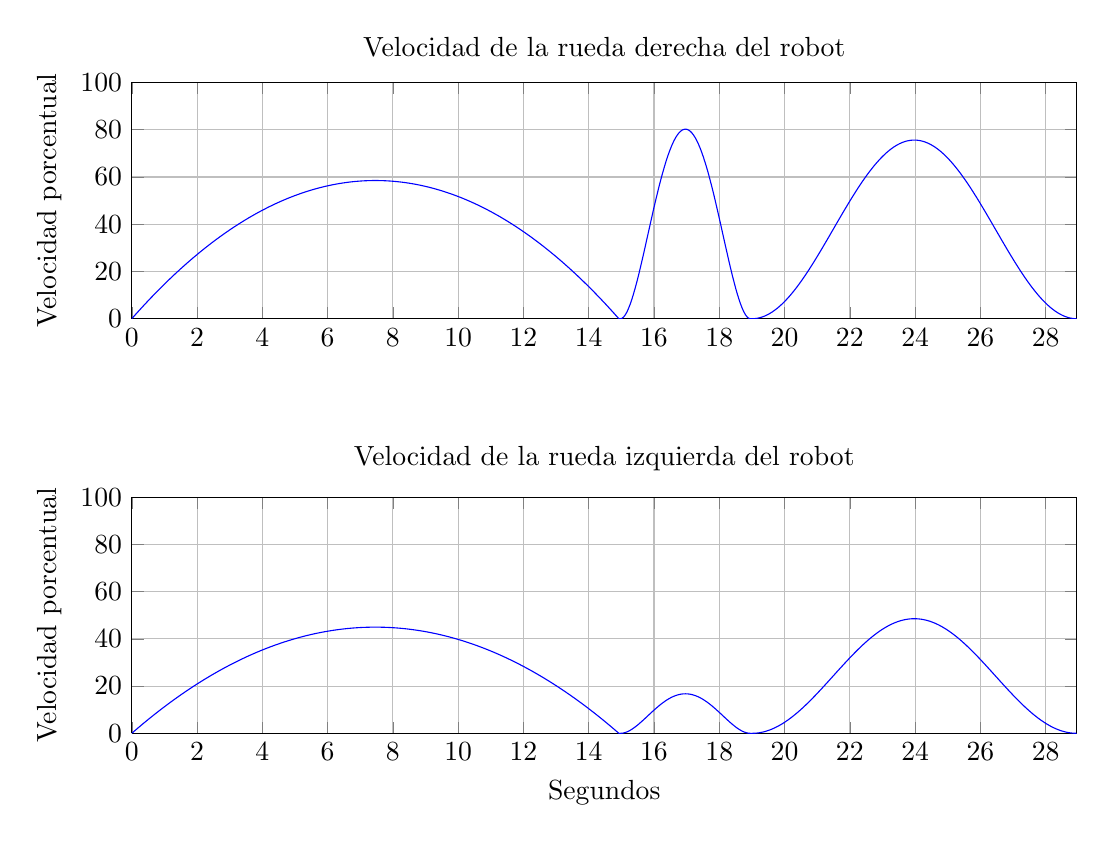 % This file was created by matlab2tikz.
%
%The latest updates can be retrieved from
%  http://www.mathworks.com/matlabcentral/fileexchange/22022-matlab2tikz-matlab2tikz
%where you can also make suggestions and rate matlab2tikz.
%
\begin{tikzpicture}

\begin{axis}[%
width=12cm,
height=3cm,
at={(0.758in,2.554in)},
scale only axis,
separate axis lines,
every outer x axis line/.append style={black},
every x tick label/.append style={font=\color{black}},
xmin=0,
xmax=28.95,
xmajorgrids,
every outer y axis line/.append style={black},
every y tick label/.append style={font=\color{black}},
ymin=0,
ymax=100,
ylabel={Velocidad porcentual},
ymajorgrids,
axis background/.style={fill=white},
title={Velocidad de la rueda derecha del robot}
]
\addplot [color=blue,solid,forget plot]
  table[row sep=crcr]{%
0	0\\
0.05	0.777\\
0.099	1.55\\
0.149	2.317\\
0.199	3.078\\
0.249	3.835\\
0.298	4.586\\
0.348	5.333\\
0.398	6.074\\
0.448	6.809\\
0.497	7.54\\
0.547	8.265\\
0.597	8.986\\
0.647	9.701\\
0.696	10.41\\
0.746	11.115\\
0.796	11.814\\
0.846	12.509\\
0.895	13.198\\
0.945	13.881\\
0.995	14.56\\
1.045	15.233\\
1.094	15.902\\
1.144	16.565\\
1.194	17.222\\
1.244	17.875\\
1.293	18.522\\
1.343	19.165\\
1.393	19.802\\
1.443	20.433\\
1.492	21.06\\
1.542	21.681\\
1.592	22.298\\
1.642	22.909\\
1.691	23.514\\
1.741	24.115\\
1.791	24.71\\
1.84	25.301\\
1.89	25.886\\
1.94	26.465\\
1.99	27.04\\
2.039	27.609\\
2.089	28.174\\
2.139	28.733\\
2.189	29.286\\
2.238	29.835\\
2.288	30.378\\
2.338	30.917\\
2.388	31.45\\
2.437	31.977\\
2.487	32.5\\
2.537	33.017\\
2.587	33.53\\
2.636	34.037\\
2.686	34.538\\
2.736	35.035\\
2.786	35.526\\
2.835	36.013\\
2.885	36.494\\
2.935	36.969\\
2.985	37.44\\
3.034	37.905\\
3.084	38.366\\
3.134	38.821\\
3.184	39.27\\
3.233	39.715\\
3.283	40.154\\
3.333	40.589\\
3.383	41.018\\
3.432	41.441\\
3.482	41.86\\
3.532	42.273\\
3.581	42.682\\
3.631	43.085\\
3.681	43.482\\
3.731	43.875\\
3.78	44.262\\
3.83	44.645\\
3.88	45.022\\
3.93	45.393\\
3.979	45.76\\
4.029	46.121\\
4.079	46.478\\
4.129	46.829\\
4.178	47.174\\
4.228	47.515\\
4.278	47.85\\
4.328	48.181\\
4.377	48.506\\
4.427	48.825\\
4.477	49.14\\
4.527	49.449\\
4.576	49.754\\
4.626	50.053\\
4.676	50.346\\
4.726	50.635\\
4.775	50.918\\
4.825	51.197\\
4.875	51.47\\
4.925	51.737\\
4.974	52\\
5.024	52.257\\
5.074	52.51\\
5.123	52.757\\
5.173	52.998\\
5.223	53.235\\
5.273	53.466\\
5.322	53.693\\
5.372	53.914\\
5.422	54.129\\
5.472	54.34\\
5.521	54.545\\
5.571	54.746\\
5.621	54.941\\
5.671	55.13\\
5.72	55.315\\
5.77	55.494\\
5.82	55.669\\
5.87	55.838\\
5.919	56.001\\
5.969	56.16\\
6.019	56.313\\
6.069	56.462\\
6.118	56.605\\
6.168	56.742\\
6.218	56.875\\
6.268	57.002\\
6.317	57.125\\
6.367	57.242\\
6.417	57.353\\
6.467	57.46\\
6.516	57.561\\
6.566	57.658\\
6.616	57.749\\
6.666	57.834\\
6.715	57.915\\
6.765	57.99\\
6.815	58.061\\
6.864	58.126\\
6.914	58.185\\
6.964	58.24\\
7.014	58.289\\
7.063	58.334\\
7.113	58.373\\
7.163	58.406\\
7.213	58.435\\
7.262	58.458\\
7.312	58.477\\
7.362	58.49\\
7.412	58.497\\
7.461	58.5\\
7.511	58.497\\
7.561	58.49\\
7.611	58.477\\
7.66	58.458\\
7.71	58.435\\
7.76	58.406\\
7.81	58.373\\
7.859	58.334\\
7.909	58.289\\
7.959	58.24\\
8.009	58.185\\
8.058	58.126\\
8.108	58.061\\
8.158	57.99\\
8.208	57.915\\
8.257	57.834\\
8.307	57.749\\
8.357	57.658\\
8.407	57.561\\
8.456	57.46\\
8.506	57.353\\
8.556	57.242\\
8.605	57.125\\
8.655	57.002\\
8.705	56.875\\
8.755	56.742\\
8.804	56.605\\
8.854	56.462\\
8.904	56.313\\
8.954	56.16\\
9.003	56.001\\
9.053	55.838\\
9.103	55.669\\
9.153	55.494\\
9.202	55.315\\
9.252	55.13\\
9.302	54.941\\
9.352	54.746\\
9.401	54.545\\
9.451	54.34\\
9.501	54.129\\
9.551	53.914\\
9.6	53.693\\
9.65	53.466\\
9.7	53.235\\
9.75	52.998\\
9.799	52.757\\
9.849	52.51\\
9.899	52.257\\
9.949	52\\
9.998	51.737\\
10.048	51.47\\
10.098	51.197\\
10.148	50.918\\
10.197	50.635\\
10.247	50.346\\
10.297	50.053\\
10.346	49.754\\
10.396	49.449\\
10.446	49.14\\
10.496	48.825\\
10.545	48.506\\
10.595	48.181\\
10.645	47.85\\
10.695	47.515\\
10.744	47.174\\
10.794	46.829\\
10.844	46.478\\
10.894	46.121\\
10.943	45.76\\
10.993	45.393\\
11.043	45.022\\
11.093	44.645\\
11.142	44.262\\
11.192	43.875\\
11.242	43.482\\
11.292	43.085\\
11.341	42.682\\
11.391	42.273\\
11.441	41.86\\
11.491	41.441\\
11.54	41.018\\
11.59	40.589\\
11.64	40.154\\
11.69	39.715\\
11.739	39.27\\
11.789	38.821\\
11.839	38.366\\
11.889	37.905\\
11.938	37.44\\
11.988	36.969\\
12.038	36.494\\
12.087	36.013\\
12.137	35.526\\
12.187	35.035\\
12.237	34.538\\
12.286	34.037\\
12.336	33.53\\
12.386	33.017\\
12.436	32.5\\
12.485	31.977\\
12.535	31.45\\
12.585	30.917\\
12.635	30.378\\
12.684	29.835\\
12.734	29.286\\
12.784	28.733\\
12.834	28.174\\
12.883	27.609\\
12.933	27.04\\
12.983	26.465\\
13.033	25.886\\
13.082	25.301\\
13.132	24.71\\
13.182	24.115\\
13.232	23.514\\
13.281	22.909\\
13.331	22.298\\
13.381	21.681\\
13.431	21.06\\
13.48	20.433\\
13.53	19.802\\
13.58	19.165\\
13.63	18.522\\
13.679	17.875\\
13.729	17.222\\
13.779	16.565\\
13.828	15.902\\
13.878	15.233\\
13.928	14.56\\
13.978	13.881\\
14.027	13.198\\
14.077	12.509\\
14.127	11.814\\
14.177	11.115\\
14.226	10.41\\
14.276	9.701\\
14.326	8.986\\
14.376	8.265\\
14.425	7.54\\
14.475	6.809\\
14.525	6.074\\
14.575	5.333\\
14.624	4.586\\
14.674	3.835\\
14.724	3.078\\
14.774	2.317\\
14.823	1.55\\
14.873	0.777\\
14.923	0\\
14.973	0\\
15.022	0.196\\
15.072	0.763\\
15.122	1.673\\
15.172	2.897\\
15.221	4.408\\
15.271	6.18\\
15.321	8.186\\
15.37	10.401\\
15.42	12.8\\
15.47	15.361\\
15.52	18.06\\
15.569	20.874\\
15.619	23.783\\
15.669	26.765\\
15.719	29.801\\
15.768	32.872\\
15.818	35.958\\
15.868	39.044\\
15.918	42.11\\
15.967	45.142\\
16.017	48.124\\
16.067	51.042\\
16.117	53.88\\
16.166	56.627\\
16.216	59.269\\
16.266	61.795\\
16.316	64.195\\
16.365	66.458\\
16.415	68.574\\
16.465	70.535\\
16.515	72.333\\
16.564	73.961\\
16.614	75.413\\
16.664	76.682\\
16.714	77.765\\
16.763	78.656\\
16.813	79.353\\
16.863	79.852\\
16.913	80.153\\
16.962	80.253\\
17.012	80.153\\
17.062	79.852\\
17.111	79.353\\
17.161	78.656\\
17.211	77.765\\
17.261	76.682\\
17.31	75.413\\
17.36	73.961\\
17.41	72.333\\
17.46	70.535\\
17.509	68.574\\
17.559	66.458\\
17.609	64.195\\
17.659	61.795\\
17.708	59.269\\
17.758	56.627\\
17.808	53.88\\
17.858	51.042\\
17.907	48.124\\
17.957	45.142\\
18.007	42.11\\
18.057	39.044\\
18.106	35.958\\
18.156	32.872\\
18.206	29.801\\
18.256	26.765\\
18.305	23.783\\
18.355	20.874\\
18.405	18.06\\
18.455	15.361\\
18.504	12.8\\
18.554	10.401\\
18.604	8.186\\
18.654	6.18\\
18.703	4.408\\
18.753	2.897\\
18.803	1.673\\
18.852	0.763\\
18.902	0.196\\
18.952	0\\
19.002	0\\
19.051	0.019\\
19.101	0.075\\
19.151	0.168\\
19.201	0.298\\
19.25	0.466\\
19.3	0.67\\
19.35	0.911\\
19.4	1.188\\
19.449	1.501\\
19.499	1.851\\
19.549	2.235\\
19.599	2.655\\
19.648	3.11\\
19.698	3.599\\
19.748	4.121\\
19.798	4.677\\
19.847	5.265\\
19.897	5.886\\
19.947	6.538\\
19.997	7.221\\
20.046	7.934\\
20.096	8.677\\
20.146	9.448\\
20.196	10.248\\
20.245	11.074\\
20.295	11.927\\
20.345	12.806\\
20.395	13.709\\
20.444	14.636\\
20.494	15.586\\
20.544	16.558\\
20.593	17.551\\
20.643	18.563\\
20.693	19.595\\
20.743	20.645\\
20.792	21.711\\
20.842	22.794\\
20.892	23.891\\
20.942	25.003\\
20.991	26.126\\
21.041	27.262\\
21.091	28.407\\
21.141	29.562\\
21.19	30.725\\
21.24	31.896\\
21.29	33.071\\
21.34	34.252\\
21.389	35.436\\
21.439	36.623\\
21.489	37.81\\
21.539	38.998\\
21.588	40.184\\
21.638	41.369\\
21.688	42.549\\
21.738	43.725\\
21.787	44.895\\
21.837	46.058\\
21.887	47.213\\
21.937	48.359\\
21.986	49.494\\
22.036	50.618\\
22.086	51.729\\
22.136	52.827\\
22.185	53.909\\
22.235	54.976\\
22.285	56.026\\
22.334	57.057\\
22.384	58.07\\
22.434	59.063\\
22.484	60.035\\
22.533	60.985\\
22.583	61.912\\
22.633	62.815\\
22.683	63.693\\
22.732	64.546\\
22.782	65.373\\
22.832	66.172\\
22.882	66.944\\
22.931	67.686\\
22.981	68.4\\
23.031	69.083\\
23.081	69.735\\
23.13	70.355\\
23.18	70.944\\
23.23	71.5\\
23.28	72.022\\
23.329	72.511\\
23.379	72.966\\
23.429	73.385\\
23.479	73.77\\
23.528	74.119\\
23.578	74.433\\
23.628	74.71\\
23.678	74.951\\
23.727	75.155\\
23.777	75.323\\
23.827	75.453\\
23.877	75.546\\
23.926	75.602\\
23.976	75.621\\
24.026	75.602\\
24.075	75.546\\
24.125	75.453\\
24.175	75.323\\
24.225	75.155\\
24.274	74.951\\
24.324	74.71\\
24.374	74.433\\
24.424	74.119\\
24.473	73.77\\
24.523	73.385\\
24.573	72.966\\
24.623	72.511\\
24.672	72.022\\
24.722	71.5\\
24.772	70.944\\
24.822	70.355\\
24.871	69.735\\
24.921	69.083\\
24.971	68.4\\
25.021	67.686\\
25.07	66.944\\
25.12	66.172\\
25.17	65.373\\
25.22	64.546\\
25.269	63.693\\
25.319	62.815\\
25.369	61.912\\
25.419	60.985\\
25.468	60.035\\
25.518	59.063\\
25.568	58.07\\
25.617	57.057\\
25.667	56.026\\
25.717	54.976\\
25.767	53.909\\
25.816	52.827\\
25.866	51.729\\
25.916	50.618\\
25.966	49.494\\
26.015	48.359\\
26.065	47.213\\
26.115	46.058\\
26.165	44.895\\
26.214	43.725\\
26.264	42.549\\
26.314	41.369\\
26.364	40.184\\
26.413	38.998\\
26.463	37.81\\
26.513	36.623\\
26.563	35.436\\
26.612	34.252\\
26.662	33.071\\
26.712	31.896\\
26.762	30.725\\
26.811	29.562\\
26.861	28.407\\
26.911	27.262\\
26.961	26.126\\
27.01	25.003\\
27.06	23.891\\
27.11	22.794\\
27.16	21.711\\
27.209	20.645\\
27.259	19.595\\
27.309	18.563\\
27.358	17.551\\
27.408	16.558\\
27.458	15.586\\
27.508	14.636\\
27.557	13.709\\
27.607	12.806\\
27.657	11.927\\
27.707	11.074\\
27.756	10.248\\
27.806	9.448\\
27.856	8.677\\
27.906	7.934\\
27.955	7.221\\
28.005	6.538\\
28.055	5.886\\
28.105	5.265\\
28.154	4.677\\
28.204	4.121\\
28.254	3.599\\
28.304	3.11\\
28.353	2.655\\
28.403	2.235\\
28.453	1.851\\
28.503	1.501\\
28.552	1.188\\
28.602	0.911\\
28.652	0.67\\
28.702	0.466\\
28.751	0.298\\
28.801	0.168\\
28.851	0.075\\
28.901	0.019\\
28.95	0\\
};
\end{axis}

\begin{axis}[%
width=12cm,
height=3cm,
at={(0.758in,0.481in)},
scale only axis,
separate axis lines,
every outer x axis line/.append style={black},
every x tick label/.append style={font=\color{black}},
xmin=0,
xmax=28.95,
xlabel={Segundos},
xmajorgrids,
every outer y axis line/.append style={black},
every y tick label/.append style={font=\color{black}},
ymin=0,
ymax=100,
ylabel={Velocidad porcentual},
ymajorgrids,
axis background/.style={fill=white},
title={Velocidad de la rueda izquierda del robot}
]
\addplot [color=blue,solid,forget plot]
  table[row sep=crcr]{%
0	0\\
0.05	0.597\\
0.099	1.191\\
0.149	1.78\\
0.199	2.365\\
0.249	2.947\\
0.298	3.524\\
0.348	4.097\\
0.398	4.667\\
0.448	5.232\\
0.497	5.793\\
0.547	6.351\\
0.597	6.904\\
0.647	7.453\\
0.696	7.999\\
0.746	8.54\\
0.796	9.078\\
0.846	9.611\\
0.895	10.14\\
0.945	10.666\\
0.995	11.187\\
1.045	11.705\\
1.094	12.218\\
1.144	12.727\\
1.194	13.233\\
1.244	13.734\\
1.293	14.232\\
1.343	14.725\\
1.393	15.214\\
1.443	15.7\\
1.492	16.181\\
1.542	16.659\\
1.592	17.132\\
1.642	17.602\\
1.691	18.067\\
1.741	18.529\\
1.791	18.986\\
1.84	19.44\\
1.89	19.889\\
1.94	20.335\\
1.99	20.776\\
2.039	21.214\\
2.089	21.647\\
2.139	22.077\\
2.189	22.502\\
2.238	22.924\\
2.288	23.341\\
2.338	23.755\\
2.388	24.164\\
2.437	24.57\\
2.487	24.971\\
2.537	25.369\\
2.587	25.762\\
2.636	26.152\\
2.686	26.537\\
2.736	26.919\\
2.786	27.297\\
2.835	27.67\\
2.885	28.04\\
2.935	28.405\\
2.985	28.767\\
3.034	29.124\\
3.084	29.478\\
3.134	29.828\\
3.184	30.173\\
3.233	30.515\\
3.283	30.852\\
3.333	31.186\\
3.383	31.516\\
3.432	31.841\\
3.482	32.163\\
3.532	32.481\\
3.581	32.794\\
3.631	33.104\\
3.681	33.41\\
3.731	33.711\\
3.78	34.009\\
3.83	34.303\\
3.88	34.592\\
3.93	34.878\\
3.979	35.16\\
4.029	35.437\\
4.079	35.711\\
4.129	35.981\\
4.178	36.246\\
4.228	36.508\\
4.278	36.766\\
4.328	37.019\\
4.377	37.269\\
4.427	37.515\\
4.477	37.757\\
4.527	37.994\\
4.576	38.228\\
4.626	38.458\\
4.676	38.683\\
4.726	38.905\\
4.775	39.123\\
4.825	39.337\\
4.875	39.546\\
4.925	39.752\\
4.974	39.954\\
5.024	40.152\\
5.074	40.346\\
5.123	40.535\\
5.173	40.721\\
5.223	40.903\\
5.273	41.081\\
5.322	41.255\\
5.372	41.424\\
5.422	41.59\\
5.472	41.752\\
5.521	41.91\\
5.571	42.064\\
5.621	42.213\\
5.671	42.359\\
5.72	42.501\\
5.77	42.639\\
5.82	42.773\\
5.87	42.903\\
5.919	43.028\\
5.969	43.15\\
6.019	43.268\\
6.069	43.382\\
6.118	43.492\\
6.168	43.598\\
6.218	43.7\\
6.268	43.798\\
6.317	43.891\\
6.367	43.981\\
6.417	44.067\\
6.467	44.149\\
6.516	44.227\\
6.566	44.301\\
6.616	44.371\\
6.666	44.437\\
6.715	44.499\\
6.765	44.557\\
6.815	44.611\\
6.864	44.661\\
6.914	44.707\\
6.964	44.749\\
7.014	44.786\\
7.063	44.82\\
7.113	44.85\\
7.163	44.876\\
7.213	44.898\\
7.262	44.916\\
7.312	44.93\\
7.362	44.94\\
7.412	44.946\\
7.461	44.948\\
7.511	44.946\\
7.561	44.94\\
7.611	44.93\\
7.66	44.916\\
7.71	44.898\\
7.76	44.876\\
7.81	44.85\\
7.859	44.82\\
7.909	44.786\\
7.959	44.749\\
8.009	44.707\\
8.058	44.661\\
8.108	44.611\\
8.158	44.557\\
8.208	44.499\\
8.257	44.437\\
8.307	44.371\\
8.357	44.301\\
8.407	44.227\\
8.456	44.149\\
8.506	44.067\\
8.556	43.981\\
8.605	43.891\\
8.655	43.798\\
8.705	43.7\\
8.755	43.598\\
8.804	43.492\\
8.854	43.382\\
8.904	43.268\\
8.954	43.15\\
9.003	43.028\\
9.053	42.903\\
9.103	42.773\\
9.153	42.639\\
9.202	42.501\\
9.252	42.359\\
9.302	42.213\\
9.352	42.064\\
9.401	41.91\\
9.451	41.752\\
9.501	41.59\\
9.551	41.424\\
9.6	41.255\\
9.65	41.081\\
9.7	40.903\\
9.75	40.721\\
9.799	40.535\\
9.849	40.346\\
9.899	40.152\\
9.949	39.954\\
9.998	39.752\\
10.048	39.546\\
10.098	39.337\\
10.148	39.123\\
10.197	38.905\\
10.247	38.683\\
10.297	38.458\\
10.346	38.228\\
10.396	37.994\\
10.446	37.757\\
10.496	37.515\\
10.545	37.269\\
10.595	37.019\\
10.645	36.766\\
10.695	36.508\\
10.744	36.246\\
10.794	35.981\\
10.844	35.711\\
10.894	35.437\\
10.943	35.16\\
10.993	34.878\\
11.043	34.592\\
11.093	34.303\\
11.142	34.009\\
11.192	33.711\\
11.242	33.41\\
11.292	33.104\\
11.341	32.794\\
11.391	32.481\\
11.441	32.163\\
11.491	31.841\\
11.54	31.516\\
11.59	31.186\\
11.64	30.852\\
11.69	30.515\\
11.739	30.173\\
11.789	29.828\\
11.839	29.478\\
11.889	29.124\\
11.938	28.767\\
11.988	28.405\\
12.038	28.04\\
12.087	27.67\\
12.137	27.297\\
12.187	26.919\\
12.237	26.537\\
12.286	26.152\\
12.336	25.762\\
12.386	25.369\\
12.436	24.971\\
12.485	24.57\\
12.535	24.164\\
12.585	23.755\\
12.635	23.341\\
12.684	22.924\\
12.734	22.502\\
12.784	22.077\\
12.834	21.647\\
12.883	21.214\\
12.933	20.776\\
12.983	20.335\\
13.033	19.889\\
13.082	19.44\\
13.132	18.986\\
13.182	18.529\\
13.232	18.067\\
13.281	17.602\\
13.331	17.132\\
13.381	16.659\\
13.431	16.181\\
13.48	15.7\\
13.53	15.214\\
13.58	14.725\\
13.63	14.232\\
13.679	13.734\\
13.729	13.233\\
13.779	12.727\\
13.828	12.218\\
13.878	11.705\\
13.928	11.187\\
13.978	10.666\\
14.027	10.14\\
14.077	9.611\\
14.127	9.078\\
14.177	8.54\\
14.226	7.999\\
14.276	7.453\\
14.326	6.904\\
14.376	6.351\\
14.425	5.793\\
14.475	5.232\\
14.525	4.667\\
14.575	4.097\\
14.624	3.524\\
14.674	2.947\\
14.724	2.365\\
14.774	1.78\\
14.823	1.191\\
14.873	0.597\\
14.923	3.656e-14\\
14.973	0\\
15.022	0.041\\
15.072	0.159\\
15.122	0.349\\
15.172	0.604\\
15.221	0.919\\
15.271	1.288\\
15.321	1.706\\
15.37	2.168\\
15.42	2.668\\
15.47	3.202\\
15.52	3.765\\
15.569	4.351\\
15.619	4.958\\
15.669	5.579\\
15.719	6.212\\
15.768	6.852\\
15.818	7.496\\
15.868	8.139\\
15.918	8.778\\
15.967	9.41\\
16.017	10.032\\
16.067	10.64\\
16.117	11.232\\
16.166	11.804\\
16.216	12.355\\
16.266	12.882\\
16.316	13.382\\
16.365	13.854\\
16.415	14.295\\
16.465	14.704\\
16.515	15.079\\
16.564	15.418\\
16.614	15.721\\
16.664	15.985\\
16.714	16.211\\
16.763	16.397\\
16.813	16.542\\
16.863	16.646\\
16.913	16.709\\
16.962	16.73\\
17.012	16.709\\
17.062	16.646\\
17.111	16.542\\
17.161	16.397\\
17.211	16.211\\
17.261	15.985\\
17.31	15.721\\
17.36	15.418\\
17.41	15.079\\
17.46	14.704\\
17.509	14.295\\
17.559	13.854\\
17.609	13.382\\
17.659	12.882\\
17.708	12.355\\
17.758	11.804\\
17.808	11.232\\
17.858	10.64\\
17.907	10.032\\
17.957	9.41\\
18.007	8.778\\
18.057	8.139\\
18.106	7.496\\
18.156	6.852\\
18.206	6.212\\
18.256	5.579\\
18.305	4.958\\
18.355	4.351\\
18.405	3.765\\
18.455	3.202\\
18.504	2.668\\
18.554	2.168\\
18.604	1.706\\
18.654	1.288\\
18.703	0.919\\
18.753	0.604\\
18.803	0.349\\
18.852	0.159\\
18.902	0.041\\
18.952	-3.656e-14\\
19.002	0\\
19.051	0.012\\
19.101	0.048\\
19.151	0.108\\
19.201	0.191\\
19.25	0.299\\
19.3	0.43\\
19.35	0.584\\
19.4	0.762\\
19.449	0.963\\
19.499	1.187\\
19.549	1.434\\
19.599	1.704\\
19.648	1.995\\
19.698	2.309\\
19.748	2.644\\
19.798	3.001\\
19.847	3.378\\
19.897	3.776\\
19.947	4.195\\
19.997	4.633\\
20.046	5.091\\
20.096	5.567\\
20.146	6.062\\
20.196	6.575\\
20.245	7.105\\
20.295	7.652\\
20.345	8.216\\
20.395	8.796\\
20.444	9.39\\
20.494	10.0\\
20.544	10.623\\
20.593	11.26\\
20.643	11.91\\
20.693	12.572\\
20.743	13.245\\
20.792	13.93\\
20.842	14.624\\
20.892	15.328\\
20.942	16.041\\
20.991	16.762\\
21.041	17.491\\
21.091	18.226\\
21.141	18.967\\
21.19	19.713\\
21.24	20.464\\
21.29	21.218\\
21.34	21.976\\
21.389	22.735\\
21.439	23.497\\
21.489	24.259\\
21.539	25.021\\
21.588	25.782\\
21.638	26.542\\
21.688	27.299\\
21.738	28.054\\
21.787	28.804\\
21.837	29.55\\
21.887	30.291\\
21.937	31.027\\
21.986	31.755\\
22.036	32.476\\
22.086	33.189\\
22.136	33.893\\
22.185	34.587\\
22.235	35.272\\
22.285	35.945\\
22.334	36.607\\
22.384	37.257\\
22.434	37.894\\
22.484	38.517\\
22.533	39.127\\
22.583	39.722\\
22.633	40.301\\
22.683	40.865\\
22.732	41.412\\
22.782	41.942\\
22.832	42.455\\
22.882	42.95\\
22.931	43.427\\
22.981	43.884\\
23.031	44.322\\
23.081	44.741\\
23.13	45.139\\
23.18	45.517\\
23.23	45.873\\
23.28	46.208\\
23.329	46.522\\
23.379	46.814\\
23.429	47.083\\
23.479	47.33\\
23.528	47.554\\
23.578	47.755\\
23.628	47.933\\
23.678	48.088\\
23.727	48.219\\
23.777	48.326\\
23.827	48.41\\
23.877	48.469\\
23.926	48.505\\
23.976	48.517\\
24.026	48.505\\
24.075	48.469\\
24.125	48.41\\
24.175	48.326\\
24.225	48.219\\
24.274	48.088\\
24.324	47.933\\
24.374	47.755\\
24.424	47.554\\
24.473	47.33\\
24.523	47.083\\
24.573	46.814\\
24.623	46.522\\
24.672	46.208\\
24.722	45.873\\
24.772	45.517\\
24.822	45.139\\
24.871	44.741\\
24.921	44.322\\
24.971	43.884\\
25.021	43.427\\
25.07	42.95\\
25.12	42.455\\
25.17	41.942\\
25.22	41.412\\
25.269	40.865\\
25.319	40.301\\
25.369	39.722\\
25.419	39.127\\
25.468	38.517\\
25.518	37.894\\
25.568	37.257\\
25.617	36.607\\
25.667	35.945\\
25.717	35.272\\
25.767	34.587\\
25.816	33.893\\
25.866	33.189\\
25.916	32.476\\
25.966	31.755\\
26.015	31.027\\
26.065	30.291\\
26.115	29.55\\
26.165	28.804\\
26.214	28.054\\
26.264	27.299\\
26.314	26.542\\
26.364	25.782\\
26.413	25.021\\
26.463	24.259\\
26.513	23.497\\
26.563	22.735\\
26.612	21.976\\
26.662	21.218\\
26.712	20.464\\
26.762	19.713\\
26.811	18.967\\
26.861	18.226\\
26.911	17.491\\
26.961	16.762\\
27.01	16.041\\
27.06	15.328\\
27.11	14.624\\
27.16	13.93\\
27.209	13.245\\
27.259	12.572\\
27.309	11.91\\
27.358	11.26\\
27.408	10.623\\
27.458	10.0\\
27.508	9.39\\
27.557	8.796\\
27.607	8.216\\
27.657	7.652\\
27.707	7.105\\
27.756	6.575\\
27.806	6.062\\
27.856	5.567\\
27.906	5.091\\
27.955	4.633\\
28.005	4.195\\
28.055	3.776\\
28.105	3.378\\
28.154	3.001\\
28.204	2.644\\
28.254	2.309\\
28.304	1.995\\
28.353	1.704\\
28.403	1.434\\
28.453	1.187\\
28.503	0.963\\
28.552	0.762\\
28.602	0.584\\
28.652	0.43\\
28.702	0.299\\
28.751	0.191\\
28.801	0.108\\
28.851	0.048\\
28.901	0.012\\
28.95	0\\
};
\end{axis}
\end{tikzpicture}%